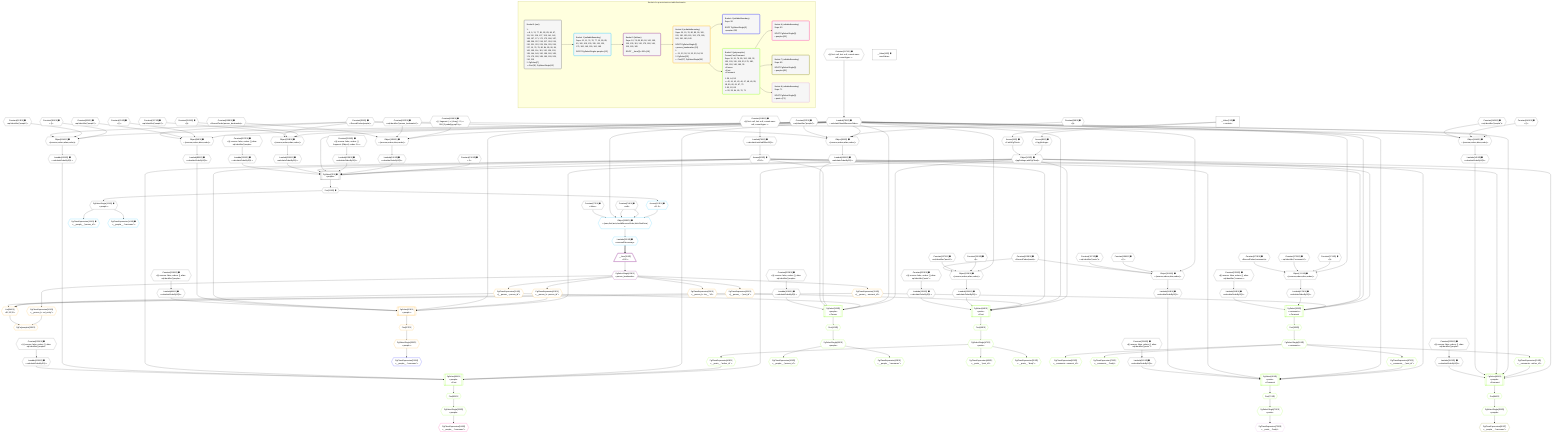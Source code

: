 %%{init: {'themeVariables': { 'fontSize': '12px'}}}%%
graph TD
    classDef path fill:#eee,stroke:#000,color:#000
    classDef plan fill:#fff,stroke-width:1px,color:#000
    classDef itemplan fill:#fff,stroke-width:2px,color:#000
    classDef unbatchedplan fill:#dff,stroke-width:1px,color:#000
    classDef sideeffectplan fill:#fcc,stroke-width:2px,color:#000
    classDef bucket fill:#f6f6f6,color:#000,stroke-width:2px,text-align:left


    %% plan dependencies
    PgSelect7[["PgSelect[7∈0] ➊<br />ᐸpeopleᐳ"]]:::plan
    Object10{{"Object[10∈0] ➊<br />ᐸ{pgSettings,withPgClient}ᐳ"}}:::plan
    Constant216{{"Constant[216∈0] ➊<br />ᐸ2ᐳ"}}:::plan
    Access80{{"Access[80∈0] ➊<br />ᐸ79.0ᐳ"}}:::plan
    Lambda190{{"Lambda[190∈0] ➊<br />ᐸcalculateOrderBySQLᐳ"}}:::plan
    Lambda195{{"Lambda[195∈0] ➊<br />ᐸcalculateOrderBySQLᐳ"}}:::plan
    Lambda76{{"Lambda[76∈0] ➊<br />ᐸcalculateShouldReverseOrderᐳ"}}:::plan
    Lambda210{{"Lambda[210∈0] ➊<br />ᐸcalculateOrderBySQLᐳ"}}:::plan
    Lambda215{{"Lambda[215∈0] ➊<br />ᐸcalculateOrderBySQLᐳ"}}:::plan
    Object10 & Constant216 & Access80 & Lambda190 & Lambda195 & Lambda76 & Access80 & Lambda210 & Lambda215 --> PgSelect7
    Object84{{"Object[84∈0] ➊<br />ᐸ{reverse,orders,alias,codec}ᐳ"}}:::plan
    Constant81{{"Constant[81∈0] ➊<br />ᐸ[]ᐳ"}}:::plan
    Constant82{{"Constant[82∈0] ➊<br />ᐸsql.identifier(”people”)ᐳ"}}:::plan
    Constant83{{"Constant[83∈0] ➊<br />ᐸRecordCodec(people)ᐳ"}}:::plan
    Lambda76 & Constant81 & Constant82 & Constant83 --> Object84
    Object99{{"Object[99∈0] ➊<br />ᐸ{reverse,orders,alias,codec}ᐳ"}}:::plan
    Constant96{{"Constant[96∈0] ➊<br />ᐸ[]ᐳ"}}:::plan
    Constant97{{"Constant[97∈0] ➊<br />ᐸsql.identifier(”people”)ᐳ"}}:::plan
    Lambda76 & Constant96 & Constant97 & Constant83 --> Object99
    Object114{{"Object[114∈0] ➊<br />ᐸ{reverse,orders,alias,codec}ᐳ"}}:::plan
    Constant111{{"Constant[111∈0] ➊<br />ᐸ[]ᐳ"}}:::plan
    Constant112{{"Constant[112∈0] ➊<br />ᐸsql.identifier(”people”)ᐳ"}}:::plan
    Lambda76 & Constant111 & Constant112 & Constant83 --> Object114
    Object129{{"Object[129∈0] ➊<br />ᐸ{reverse,orders,alias,codec}ᐳ"}}:::plan
    Constant126{{"Constant[126∈0] ➊<br />ᐸ[]ᐳ"}}:::plan
    Constant127{{"Constant[127∈0] ➊<br />ᐸsql.identifier(”posts”)ᐳ"}}:::plan
    Constant128{{"Constant[128∈0] ➊<br />ᐸRecordCodec(posts)ᐳ"}}:::plan
    Lambda76 & Constant126 & Constant127 & Constant128 --> Object129
    Object144{{"Object[144∈0] ➊<br />ᐸ{reverse,orders,alias,codec}ᐳ"}}:::plan
    Constant141{{"Constant[141∈0] ➊<br />ᐸ[]ᐳ"}}:::plan
    Constant142{{"Constant[142∈0] ➊<br />ᐸsql.identifier(”people”)ᐳ"}}:::plan
    Lambda76 & Constant141 & Constant142 & Constant83 --> Object144
    Object159{{"Object[159∈0] ➊<br />ᐸ{reverse,orders,alias,codec}ᐳ"}}:::plan
    Constant156{{"Constant[156∈0] ➊<br />ᐸ[]ᐳ"}}:::plan
    Constant157{{"Constant[157∈0] ➊<br />ᐸsql.identifier(”posts”)ᐳ"}}:::plan
    Lambda76 & Constant156 & Constant157 & Constant128 --> Object159
    Object174{{"Object[174∈0] ➊<br />ᐸ{reverse,orders,alias,codec}ᐳ"}}:::plan
    Constant171{{"Constant[171∈0] ➊<br />ᐸ[]ᐳ"}}:::plan
    Constant172{{"Constant[172∈0] ➊<br />ᐸsql.identifier(”comments”)ᐳ"}}:::plan
    Constant173{{"Constant[173∈0] ➊<br />ᐸRecordCodec(comments)ᐳ"}}:::plan
    Lambda76 & Constant171 & Constant172 & Constant173 --> Object174
    Object189{{"Object[189∈0] ➊<br />ᐸ{reverse,orders,alias,codec}ᐳ"}}:::plan
    Constant186{{"Constant[186∈0] ➊<br />ᐸ[ { fragment: { n: [Array], f: 0, c: 266, [Symbol(pg-sql2-tyᐳ"}}:::plan
    Constant187{{"Constant[187∈0] ➊<br />ᐸsql.identifier(”person_bookmarks”)ᐳ"}}:::plan
    Constant188{{"Constant[188∈0] ➊<br />ᐸRecordCodec(person_bookmarks)ᐳ"}}:::plan
    Lambda76 & Constant186 & Constant187 & Constant188 --> Object189
    Object209{{"Object[209∈0] ➊<br />ᐸ{reverse,orders,alias,codec}ᐳ"}}:::plan
    Constant206{{"Constant[206∈0] ➊<br />ᐸ[]ᐳ"}}:::plan
    Constant207{{"Constant[207∈0] ➊<br />ᐸsql.identifier(”people”)ᐳ"}}:::plan
    Lambda76 & Constant206 & Constant207 & Constant83 --> Object209
    Access8{{"Access[8∈0] ➊<br />ᐸ2.pgSettingsᐳ"}}:::plan
    Access9{{"Access[9∈0] ➊<br />ᐸ2.withPgClientᐳ"}}:::plan
    Access8 & Access9 --> Object10
    __Value2["__Value[2∈0] ➊<br />ᐸcontextᐳ"]:::plan
    __Value2 --> Access8
    __Value2 --> Access9
    First11{{"First[11∈0] ➊"}}:::plan
    PgSelect7 --> First11
    PgSelectSingle12{{"PgSelectSingle[12∈0] ➊<br />ᐸpeopleᐳ"}}:::plan
    First11 --> PgSelectSingle12
    Constant217{{"Constant[217∈0] ➊<br />ᐸ§{ first: null, last: null, cursorLower: null, cursorUpper: ᐳ"}}:::plan
    Constant217 --> Lambda76
    Lambda79{{"Lambda[79∈0] ➊<br />ᐸcalculateLimitAndOffsetSQLᐳ"}}:::plan
    Constant218{{"Constant[218∈0] ➊<br />ᐸ§{ first: null, last: null, cursorLower: null, cursorUpper: ᐳ"}}:::plan
    Constant218 --> Lambda79
    Lambda79 --> Access80
    Lambda85{{"Lambda[85∈0] ➊<br />ᐸcalculateOrderBySQLᐳ"}}:::plan
    Object84 --> Lambda85
    Lambda90{{"Lambda[90∈0] ➊<br />ᐸcalculateOrderBySQLᐳ"}}:::plan
    Constant219{{"Constant[219∈0] ➊<br />ᐸ§{ reverse: false, orders: [], alias: sql.identifier(”peopleᐳ"}}:::plan
    Constant219 --> Lambda90
    Lambda100{{"Lambda[100∈0] ➊<br />ᐸcalculateOrderBySQLᐳ"}}:::plan
    Object99 --> Lambda100
    Lambda105{{"Lambda[105∈0] ➊<br />ᐸcalculateOrderBySQLᐳ"}}:::plan
    Constant220{{"Constant[220∈0] ➊<br />ᐸ§{ reverse: false, orders: [], alias: sql.identifier(”peopleᐳ"}}:::plan
    Constant220 --> Lambda105
    Lambda115{{"Lambda[115∈0] ➊<br />ᐸcalculateOrderBySQLᐳ"}}:::plan
    Object114 --> Lambda115
    Lambda120{{"Lambda[120∈0] ➊<br />ᐸcalculateOrderBySQLᐳ"}}:::plan
    Constant221{{"Constant[221∈0] ➊<br />ᐸ§{ reverse: false, orders: [], alias: sql.identifier(”peopleᐳ"}}:::plan
    Constant221 --> Lambda120
    Lambda130{{"Lambda[130∈0] ➊<br />ᐸcalculateOrderBySQLᐳ"}}:::plan
    Object129 --> Lambda130
    Lambda135{{"Lambda[135∈0] ➊<br />ᐸcalculateOrderBySQLᐳ"}}:::plan
    Constant222{{"Constant[222∈0] ➊<br />ᐸ§{ reverse: false, orders: [], alias: sql.identifier(”posts”ᐳ"}}:::plan
    Constant222 --> Lambda135
    Lambda145{{"Lambda[145∈0] ➊<br />ᐸcalculateOrderBySQLᐳ"}}:::plan
    Object144 --> Lambda145
    Lambda150{{"Lambda[150∈0] ➊<br />ᐸcalculateOrderBySQLᐳ"}}:::plan
    Constant223{{"Constant[223∈0] ➊<br />ᐸ§{ reverse: false, orders: [], alias: sql.identifier(”peopleᐳ"}}:::plan
    Constant223 --> Lambda150
    Lambda160{{"Lambda[160∈0] ➊<br />ᐸcalculateOrderBySQLᐳ"}}:::plan
    Object159 --> Lambda160
    Lambda165{{"Lambda[165∈0] ➊<br />ᐸcalculateOrderBySQLᐳ"}}:::plan
    Constant224{{"Constant[224∈0] ➊<br />ᐸ§{ reverse: false, orders: [], alias: sql.identifier(”posts”ᐳ"}}:::plan
    Constant224 --> Lambda165
    Lambda175{{"Lambda[175∈0] ➊<br />ᐸcalculateOrderBySQLᐳ"}}:::plan
    Object174 --> Lambda175
    Lambda180{{"Lambda[180∈0] ➊<br />ᐸcalculateOrderBySQLᐳ"}}:::plan
    Constant225{{"Constant[225∈0] ➊<br />ᐸ§{ reverse: false, orders: [], alias: sql.identifier(”commenᐳ"}}:::plan
    Constant225 --> Lambda180
    Object189 --> Lambda190
    Constant226{{"Constant[226∈0] ➊<br />ᐸ§{ reverse: false, orders: [ { fragment: [Object], codec: Coᐳ"}}:::plan
    Constant226 --> Lambda195
    Object209 --> Lambda210
    Constant227{{"Constant[227∈0] ➊<br />ᐸ§{ reverse: false, orders: [], alias: sql.identifier(”peopleᐳ"}}:::plan
    Constant227 --> Lambda215
    __Value4["__Value[4∈0] ➊<br />ᐸrootValueᐳ"]:::plan
    Constant74{{"Constant[74∈0] ➊<br />ᐸnullᐳ"}}:::plan
    Constant77{{"Constant[77∈0] ➊<br />ᐸfalseᐳ"}}:::plan
    Object199{{"Object[199∈1] ➊<br />ᐸ{rows,first,last,shouldReverseOrder,fetchOneExtra}ᐳ"}}:::plan
    Access197{{"Access[197∈1] ➊<br />ᐸ11.0ᐳ"}}:::plan
    Access197 & Constant74 & Constant74 & Lambda76 & Constant77 --> Object199
    PgClassExpression13{{"PgClassExpression[13∈1] ➊<br />ᐸ__people__.”person_id”ᐳ"}}:::plan
    PgSelectSingle12 --> PgClassExpression13
    PgClassExpression14{{"PgClassExpression[14∈1] ➊<br />ᐸ__people__.”username”ᐳ"}}:::plan
    PgSelectSingle12 --> PgClassExpression14
    First11 --> Access197
    Lambda200{{"Lambda[200∈1] ➊<br />ᐸreverseIfNecessaryᐳ"}}:::plan
    Object199 --> Lambda200
    __Item19[/"__Item[19∈2]<br />ᐸ200ᐳ"\]:::itemplan
    Lambda200 ==> __Item19
    PgSelectSingle20{{"PgSelectSingle[20∈2]<br />ᐸperson_bookmarksᐳ"}}:::plan
    __Item19 --> PgSelectSingle20
    PgSelect23[["PgSelect[23∈3]<br />ᐸpeopleᐳ"]]:::plan
    PgClassExpression22{{"PgClassExpression[22∈3]<br />ᐸ__person_b...person_id”ᐳ"}}:::plan
    Object10 & PgClassExpression22 & Lambda76 & Access80 & Lambda85 & Lambda90 --> PgSelect23
    List34{{"List[34∈3]<br />ᐸ31,32,33ᐳ"}}:::plan
    PgClassExpression31{{"PgClassExpression[31∈3]<br />ᐸ(__person_...person_id”ᐳ"}}:::plan
    PgClassExpression32{{"PgClassExpression[32∈3]<br />ᐸ(__person_....”post_id”ᐳ"}}:::plan
    PgClassExpression33{{"PgClassExpression[33∈3]<br />ᐸ(__person_...omment_id”ᐳ"}}:::plan
    PgClassExpression31 & PgClassExpression32 & PgClassExpression33 --> List34
    PgPolymorphic35{{"PgPolymorphic[35∈3]"}}:::plan
    PgClassExpression30{{"PgClassExpression[30∈3]<br />ᐸ__person_b...ed_entity”ᐳ"}}:::plan
    PgClassExpression30 & List34 --> PgPolymorphic35
    PgClassExpression21{{"PgClassExpression[21∈3]<br />ᐸ__person_b...rks__.”id”ᐳ"}}:::plan
    PgSelectSingle20 --> PgClassExpression21
    PgSelectSingle20 --> PgClassExpression22
    First27{{"First[27∈3]"}}:::plan
    PgSelect23 --> First27
    PgSelectSingle28{{"PgSelectSingle[28∈3]<br />ᐸpeopleᐳ"}}:::plan
    First27 --> PgSelectSingle28
    PgSelectSingle20 --> PgClassExpression30
    PgSelectSingle20 --> PgClassExpression31
    PgSelectSingle20 --> PgClassExpression32
    PgSelectSingle20 --> PgClassExpression33
    PgClassExpression29{{"PgClassExpression[29∈4]<br />ᐸ__people__.”username”ᐳ"}}:::plan
    PgSelectSingle28 --> PgClassExpression29
    PgSelect36[["PgSelect[36∈5]<br />ᐸpeopleᐳ<br />ᐳPerson"]]:::plan
    Object10 & PgClassExpression31 & Lambda76 & Access80 & Lambda100 & Lambda105 --> PgSelect36
    PgSelect44[["PgSelect[44∈5]<br />ᐸpostsᐳ<br />ᐳPost"]]:::plan
    Object10 & PgClassExpression32 & Lambda76 & Access80 & Lambda130 & Lambda135 --> PgSelect44
    PgSelect50[["PgSelect[50∈5]<br />ᐸpeopleᐳ<br />ᐳPost"]]:::plan
    PgClassExpression49{{"PgClassExpression[49∈5]<br />ᐸ__posts__.”author_id”ᐳ"}}:::plan
    Object10 & PgClassExpression49 & Lambda76 & Access80 & Lambda115 & Lambda120 --> PgSelect50
    PgSelect56[["PgSelect[56∈5]<br />ᐸcommentsᐳ<br />ᐳComment"]]:::plan
    Object10 & PgClassExpression33 & Lambda76 & Access80 & Lambda175 & Lambda180 --> PgSelect56
    PgSelect62[["PgSelect[62∈5]<br />ᐸpeopleᐳ<br />ᐳComment"]]:::plan
    PgClassExpression61{{"PgClassExpression[61∈5]<br />ᐸ__comments...author_id”ᐳ"}}:::plan
    Object10 & PgClassExpression61 & Lambda76 & Access80 & Lambda145 & Lambda150 --> PgSelect62
    PgSelect68[["PgSelect[68∈5]<br />ᐸpostsᐳ<br />ᐳComment"]]:::plan
    PgClassExpression67{{"PgClassExpression[67∈5]<br />ᐸ__comments__.”post_id”ᐳ"}}:::plan
    Object10 & PgClassExpression67 & Lambda76 & Access80 & Lambda160 & Lambda165 --> PgSelect68
    First40{{"First[40∈5]"}}:::plan
    PgSelect36 --> First40
    PgSelectSingle41{{"PgSelectSingle[41∈5]<br />ᐸpeopleᐳ"}}:::plan
    First40 --> PgSelectSingle41
    PgClassExpression42{{"PgClassExpression[42∈5]<br />ᐸ__people__.”person_id”ᐳ"}}:::plan
    PgSelectSingle41 --> PgClassExpression42
    PgClassExpression43{{"PgClassExpression[43∈5]<br />ᐸ__people__.”username”ᐳ"}}:::plan
    PgSelectSingle41 --> PgClassExpression43
    First46{{"First[46∈5]"}}:::plan
    PgSelect44 --> First46
    PgSelectSingle47{{"PgSelectSingle[47∈5]<br />ᐸpostsᐳ"}}:::plan
    First46 --> PgSelectSingle47
    PgClassExpression48{{"PgClassExpression[48∈5]<br />ᐸ__posts__.”post_id”ᐳ"}}:::plan
    PgSelectSingle47 --> PgClassExpression48
    PgSelectSingle47 --> PgClassExpression49
    First52{{"First[52∈5]"}}:::plan
    PgSelect50 --> First52
    PgSelectSingle53{{"PgSelectSingle[53∈5]<br />ᐸpeopleᐳ"}}:::plan
    First52 --> PgSelectSingle53
    PgClassExpression55{{"PgClassExpression[55∈5]<br />ᐸ__posts__.”body”ᐳ"}}:::plan
    PgSelectSingle47 --> PgClassExpression55
    First58{{"First[58∈5]"}}:::plan
    PgSelect56 --> First58
    PgSelectSingle59{{"PgSelectSingle[59∈5]<br />ᐸcommentsᐳ"}}:::plan
    First58 --> PgSelectSingle59
    PgClassExpression60{{"PgClassExpression[60∈5]<br />ᐸ__comments...omment_id”ᐳ"}}:::plan
    PgSelectSingle59 --> PgClassExpression60
    PgSelectSingle59 --> PgClassExpression61
    First64{{"First[64∈5]"}}:::plan
    PgSelect62 --> First64
    PgSelectSingle65{{"PgSelectSingle[65∈5]<br />ᐸpeopleᐳ"}}:::plan
    First64 --> PgSelectSingle65
    PgSelectSingle59 --> PgClassExpression67
    First70{{"First[70∈5]"}}:::plan
    PgSelect68 --> First70
    PgSelectSingle71{{"PgSelectSingle[71∈5]<br />ᐸpostsᐳ"}}:::plan
    First70 --> PgSelectSingle71
    PgClassExpression73{{"PgClassExpression[73∈5]<br />ᐸ__comments__.”body”ᐳ"}}:::plan
    PgSelectSingle59 --> PgClassExpression73
    PgClassExpression54{{"PgClassExpression[54∈6]<br />ᐸ__people__.”username”ᐳ"}}:::plan
    PgSelectSingle53 --> PgClassExpression54
    PgClassExpression66{{"PgClassExpression[66∈7]<br />ᐸ__people__.”username”ᐳ"}}:::plan
    PgSelectSingle65 --> PgClassExpression66
    PgClassExpression72{{"PgClassExpression[72∈8]<br />ᐸ__posts__.”body”ᐳ"}}:::plan
    PgSelectSingle71 --> PgClassExpression72

    %% define steps

    subgraph "Buckets for queries/unions-table/bookmarks"
    Bucket0("Bucket 0 (root)<br /><br />1: <br />ᐳ: 8, 9, 74, 77, 81, 82, 83, 96, 97, 111, 112, 126, 127, 128, 141, 142, 156, 157, 171, 172, 173, 186, 187, 188, 206, 207, 216, 217, 218, 219, 220, 221, 222, 223, 224, 225, 226, 227, 10, 76, 79, 80, 84, 85, 90, 99, 100, 105, 114, 115, 120, 129, 130, 135, 144, 145, 150, 159, 160, 165, 174, 175, 180, 189, 190, 195, 209, 210, 215<br />2: PgSelect[7]<br />ᐳ: First[11], PgSelectSingle[12]"):::bucket
    classDef bucket0 stroke:#696969
    class Bucket0,__Value2,__Value4,PgSelect7,Access8,Access9,Object10,First11,PgSelectSingle12,Constant74,Lambda76,Constant77,Lambda79,Access80,Constant81,Constant82,Constant83,Object84,Lambda85,Lambda90,Constant96,Constant97,Object99,Lambda100,Lambda105,Constant111,Constant112,Object114,Lambda115,Lambda120,Constant126,Constant127,Constant128,Object129,Lambda130,Lambda135,Constant141,Constant142,Object144,Lambda145,Lambda150,Constant156,Constant157,Object159,Lambda160,Lambda165,Constant171,Constant172,Constant173,Object174,Lambda175,Lambda180,Constant186,Constant187,Constant188,Object189,Lambda190,Lambda195,Constant206,Constant207,Object209,Lambda210,Lambda215,Constant216,Constant217,Constant218,Constant219,Constant220,Constant221,Constant222,Constant223,Constant224,Constant225,Constant226,Constant227 bucket0
    Bucket1("Bucket 1 (nullableBoundary)<br />Deps: 12, 11, 74, 76, 77, 10, 80, 85, 90, 100, 105, 130, 135, 115, 120, 175, 180, 145, 150, 160, 165<br /><br />ROOT PgSelectSingleᐸpeopleᐳ[12]"):::bucket
    classDef bucket1 stroke:#00bfff
    class Bucket1,PgClassExpression13,PgClassExpression14,Access197,Object199,Lambda200 bucket1
    Bucket2("Bucket 2 (listItem)<br />Deps: 10, 76, 80, 85, 90, 100, 105, 130, 135, 115, 120, 175, 180, 145, 150, 160, 165<br /><br />ROOT __Item{2}ᐸ200ᐳ[19]"):::bucket
    classDef bucket2 stroke:#7f007f
    class Bucket2,__Item19,PgSelectSingle20 bucket2
    Bucket3("Bucket 3 (nullableBoundary)<br />Deps: 20, 10, 76, 80, 85, 90, 100, 105, 130, 135, 115, 120, 175, 180, 145, 150, 160, 165<br /><br />ROOT PgSelectSingle{2}ᐸperson_bookmarksᐳ[20]<br />1: <br />ᐳ: 21, 22, 30, 31, 32, 33, 34, 35<br />2: PgSelect[23]<br />ᐳ: First[27], PgSelectSingle[28]"):::bucket
    classDef bucket3 stroke:#ffa500
    class Bucket3,PgClassExpression21,PgClassExpression22,PgSelect23,First27,PgSelectSingle28,PgClassExpression30,PgClassExpression31,PgClassExpression32,PgClassExpression33,List34,PgPolymorphic35 bucket3
    Bucket4("Bucket 4 (nullableBoundary)<br />Deps: 28<br /><br />ROOT PgSelectSingle{3}ᐸpeopleᐳ[28]"):::bucket
    classDef bucket4 stroke:#0000ff
    class Bucket4,PgClassExpression29 bucket4
    Bucket5("Bucket 5 (polymorphic)<br />Person,Post,Comment<br />Deps: 10, 31, 76, 80, 100, 105, 32, 130, 135, 115, 120, 33, 175, 180, 145, 150, 160, 165, 35<br />ᐳPerson<br />ᐳPost<br />ᐳComment<br /><br />1: 36, 44, 56<br />ᐳ: 40, 41, 42, 43, 46, 47, 48, 49, 55, 58, 59, 60, 61, 67, 73<br />2: 50, 62, 68<br />ᐳ: 52, 53, 64, 65, 70, 71"):::bucket
    classDef bucket5 stroke:#7fff00
    class Bucket5,PgSelect36,First40,PgSelectSingle41,PgClassExpression42,PgClassExpression43,PgSelect44,First46,PgSelectSingle47,PgClassExpression48,PgClassExpression49,PgSelect50,First52,PgSelectSingle53,PgClassExpression55,PgSelect56,First58,PgSelectSingle59,PgClassExpression60,PgClassExpression61,PgSelect62,First64,PgSelectSingle65,PgClassExpression67,PgSelect68,First70,PgSelectSingle71,PgClassExpression73 bucket5
    Bucket6("Bucket 6 (nullableBoundary)<br />Deps: 53<br /><br />ROOT PgSelectSingle{5}ᐸpeopleᐳ[53]"):::bucket
    classDef bucket6 stroke:#ff1493
    class Bucket6,PgClassExpression54 bucket6
    Bucket7("Bucket 7 (nullableBoundary)<br />Deps: 65<br /><br />ROOT PgSelectSingle{5}ᐸpeopleᐳ[65]"):::bucket
    classDef bucket7 stroke:#808000
    class Bucket7,PgClassExpression66 bucket7
    Bucket8("Bucket 8 (nullableBoundary)<br />Deps: 71<br /><br />ROOT PgSelectSingle{5}ᐸpostsᐳ[71]"):::bucket
    classDef bucket8 stroke:#dda0dd
    class Bucket8,PgClassExpression72 bucket8
    Bucket0 --> Bucket1
    Bucket1 --> Bucket2
    Bucket2 --> Bucket3
    Bucket3 --> Bucket4 & Bucket5
    Bucket5 --> Bucket6 & Bucket7 & Bucket8
    end